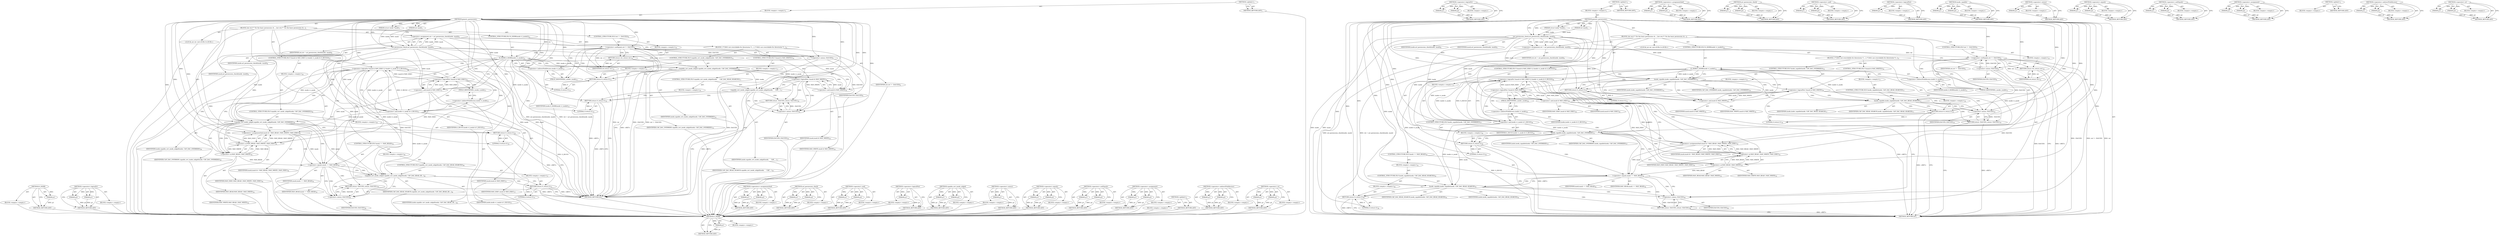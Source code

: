 digraph "&lt;operator&gt;.or" {
vulnerable_134 [label=<(METHOD,S_ISDIR)>];
vulnerable_135 [label=<(PARAM,p1)>];
vulnerable_136 [label=<(BLOCK,&lt;empty&gt;,&lt;empty&gt;)>];
vulnerable_137 [label=<(METHOD_RETURN,ANY)>];
vulnerable_157 [label=<(METHOD,&lt;operator&gt;.logicalOr)>];
vulnerable_158 [label=<(PARAM,p1)>];
vulnerable_159 [label=<(PARAM,p2)>];
vulnerable_160 [label=<(BLOCK,&lt;empty&gt;,&lt;empty&gt;)>];
vulnerable_161 [label=<(METHOD_RETURN,ANY)>];
vulnerable_6 [label=<(METHOD,&lt;global&gt;)<SUB>1</SUB>>];
vulnerable_7 [label=<(BLOCK,&lt;empty&gt;,&lt;empty&gt;)<SUB>1</SUB>>];
vulnerable_8 [label=<(METHOD,generic_permission)<SUB>1</SUB>>];
vulnerable_9 [label=<(PARAM,struct inode *inode)<SUB>1</SUB>>];
vulnerable_10 [label=<(PARAM,int mask)<SUB>1</SUB>>];
vulnerable_11 [label=<(BLOCK,{
	int ret;

	/*
	 * Do the basic permission ch...,{
	int ret;

	/*
	 * Do the basic permission ch...)<SUB>2</SUB>>];
vulnerable_12 [label="<(LOCAL,int ret: int)<SUB>3</SUB>>"];
vulnerable_13 [label=<(&lt;operator&gt;.assignment,ret = acl_permission_check(inode, mask))<SUB>8</SUB>>];
vulnerable_14 [label=<(IDENTIFIER,ret,ret = acl_permission_check(inode, mask))<SUB>8</SUB>>];
vulnerable_15 [label=<(acl_permission_check,acl_permission_check(inode, mask))<SUB>8</SUB>>];
vulnerable_16 [label=<(IDENTIFIER,inode,acl_permission_check(inode, mask))<SUB>8</SUB>>];
vulnerable_17 [label=<(IDENTIFIER,mask,acl_permission_check(inode, mask))<SUB>8</SUB>>];
vulnerable_18 [label=<(CONTROL_STRUCTURE,IF,if (ret != -EACCES))<SUB>9</SUB>>];
vulnerable_19 [label=<(&lt;operator&gt;.notEquals,ret != -EACCES)<SUB>9</SUB>>];
vulnerable_20 [label=<(IDENTIFIER,ret,ret != -EACCES)<SUB>9</SUB>>];
vulnerable_21 [label=<(&lt;operator&gt;.minus,-EACCES)<SUB>9</SUB>>];
vulnerable_22 [label=<(IDENTIFIER,EACCES,-EACCES)<SUB>9</SUB>>];
vulnerable_23 [label=<(BLOCK,&lt;empty&gt;,&lt;empty&gt;)<SUB>10</SUB>>];
vulnerable_24 [label=<(RETURN,return ret;,return ret;)<SUB>10</SUB>>];
vulnerable_25 [label=<(IDENTIFIER,ret,return ret;)<SUB>10</SUB>>];
vulnerable_26 [label=<(CONTROL_STRUCTURE,IF,if (S_ISDIR(inode-&gt;i_mode)))<SUB>12</SUB>>];
vulnerable_27 [label=<(S_ISDIR,S_ISDIR(inode-&gt;i_mode))<SUB>12</SUB>>];
vulnerable_28 [label=<(&lt;operator&gt;.indirectFieldAccess,inode-&gt;i_mode)<SUB>12</SUB>>];
vulnerable_29 [label=<(IDENTIFIER,inode,S_ISDIR(inode-&gt;i_mode))<SUB>12</SUB>>];
vulnerable_30 [label=<(FIELD_IDENTIFIER,i_mode,i_mode)<SUB>12</SUB>>];
vulnerable_31 [label=<(BLOCK,{
 		/* DACs are overridable for directories */...,{
 		/* DACs are overridable for directories */...)<SUB>12</SUB>>];
vulnerable_32 [label=<(CONTROL_STRUCTURE,IF,if (inode_capable(inode, CAP_DAC_OVERRIDE)))<SUB>14</SUB>>];
vulnerable_33 [label=<(inode_capable,inode_capable(inode, CAP_DAC_OVERRIDE))<SUB>14</SUB>>];
vulnerable_34 [label=<(IDENTIFIER,inode,inode_capable(inode, CAP_DAC_OVERRIDE))<SUB>14</SUB>>];
vulnerable_35 [label=<(IDENTIFIER,CAP_DAC_OVERRIDE,inode_capable(inode, CAP_DAC_OVERRIDE))<SUB>14</SUB>>];
vulnerable_36 [label=<(BLOCK,&lt;empty&gt;,&lt;empty&gt;)<SUB>15</SUB>>];
vulnerable_37 [label=<(RETURN,return 0;,return 0;)<SUB>15</SUB>>];
vulnerable_38 [label=<(LITERAL,0,return 0;)<SUB>15</SUB>>];
vulnerable_39 [label=<(CONTROL_STRUCTURE,IF,if (!(mask &amp; MAY_WRITE)))<SUB>16</SUB>>];
vulnerable_40 [label=<(&lt;operator&gt;.logicalNot,!(mask &amp; MAY_WRITE))<SUB>16</SUB>>];
vulnerable_41 [label=<(&lt;operator&gt;.and,mask &amp; MAY_WRITE)<SUB>16</SUB>>];
vulnerable_42 [label=<(IDENTIFIER,mask,mask &amp; MAY_WRITE)<SUB>16</SUB>>];
vulnerable_43 [label=<(IDENTIFIER,MAY_WRITE,mask &amp; MAY_WRITE)<SUB>16</SUB>>];
vulnerable_44 [label=<(BLOCK,&lt;empty&gt;,&lt;empty&gt;)<SUB>17</SUB>>];
vulnerable_45 [label=<(CONTROL_STRUCTURE,IF,if (inode_capable(inode, CAP_DAC_READ_SEARCH)))<SUB>17</SUB>>];
vulnerable_46 [label=<(inode_capable,inode_capable(inode, CAP_DAC_READ_SEARCH))<SUB>17</SUB>>];
vulnerable_47 [label=<(IDENTIFIER,inode,inode_capable(inode, CAP_DAC_READ_SEARCH))<SUB>17</SUB>>];
vulnerable_48 [label=<(IDENTIFIER,CAP_DAC_READ_SEARCH,inode_capable(inode, CAP_DAC_READ_SEARCH))<SUB>17</SUB>>];
vulnerable_49 [label=<(BLOCK,&lt;empty&gt;,&lt;empty&gt;)<SUB>18</SUB>>];
vulnerable_50 [label=<(RETURN,return 0;,return 0;)<SUB>18</SUB>>];
vulnerable_51 [label=<(LITERAL,0,return 0;)<SUB>18</SUB>>];
vulnerable_52 [label=<(RETURN,return -EACCES;,return -EACCES;)<SUB>19</SUB>>];
vulnerable_53 [label=<(&lt;operator&gt;.minus,-EACCES)<SUB>19</SUB>>];
vulnerable_54 [label=<(IDENTIFIER,EACCES,-EACCES)<SUB>19</SUB>>];
vulnerable_55 [label=<(CONTROL_STRUCTURE,IF,if (!(mask &amp; MAY_EXEC) || (inode-&gt;i_mode &amp; S_IXUGO)))<SUB>26</SUB>>];
vulnerable_56 [label=<(&lt;operator&gt;.logicalOr,!(mask &amp; MAY_EXEC) || (inode-&gt;i_mode &amp; S_IXUGO))<SUB>26</SUB>>];
vulnerable_57 [label=<(&lt;operator&gt;.logicalNot,!(mask &amp; MAY_EXEC))<SUB>26</SUB>>];
vulnerable_58 [label=<(&lt;operator&gt;.and,mask &amp; MAY_EXEC)<SUB>26</SUB>>];
vulnerable_59 [label=<(IDENTIFIER,mask,mask &amp; MAY_EXEC)<SUB>26</SUB>>];
vulnerable_60 [label=<(IDENTIFIER,MAY_EXEC,mask &amp; MAY_EXEC)<SUB>26</SUB>>];
vulnerable_61 [label=<(&lt;operator&gt;.and,inode-&gt;i_mode &amp; S_IXUGO)<SUB>26</SUB>>];
vulnerable_62 [label=<(&lt;operator&gt;.indirectFieldAccess,inode-&gt;i_mode)<SUB>26</SUB>>];
vulnerable_63 [label=<(IDENTIFIER,inode,inode-&gt;i_mode &amp; S_IXUGO)<SUB>26</SUB>>];
vulnerable_64 [label=<(FIELD_IDENTIFIER,i_mode,i_mode)<SUB>26</SUB>>];
vulnerable_65 [label=<(IDENTIFIER,S_IXUGO,inode-&gt;i_mode &amp; S_IXUGO)<SUB>26</SUB>>];
vulnerable_66 [label=<(BLOCK,&lt;empty&gt;,&lt;empty&gt;)<SUB>27</SUB>>];
vulnerable_67 [label=<(CONTROL_STRUCTURE,IF,if (inode_capable(inode, CAP_DAC_OVERRIDE)))<SUB>27</SUB>>];
vulnerable_68 [label=<(inode_capable,inode_capable(inode, CAP_DAC_OVERRIDE))<SUB>27</SUB>>];
vulnerable_69 [label=<(IDENTIFIER,inode,inode_capable(inode, CAP_DAC_OVERRIDE))<SUB>27</SUB>>];
vulnerable_70 [label=<(IDENTIFIER,CAP_DAC_OVERRIDE,inode_capable(inode, CAP_DAC_OVERRIDE))<SUB>27</SUB>>];
vulnerable_71 [label=<(BLOCK,&lt;empty&gt;,&lt;empty&gt;)<SUB>28</SUB>>];
vulnerable_72 [label=<(RETURN,return 0;,return 0;)<SUB>28</SUB>>];
vulnerable_73 [label=<(LITERAL,0,return 0;)<SUB>28</SUB>>];
vulnerable_74 [label=<(&lt;operators&gt;.assignmentAnd,mask &amp;= MAY_READ | MAY_WRITE | MAY_EXEC)<SUB>33</SUB>>];
vulnerable_75 [label=<(IDENTIFIER,mask,mask &amp;= MAY_READ | MAY_WRITE | MAY_EXEC)<SUB>33</SUB>>];
vulnerable_76 [label=<(&lt;operator&gt;.or,MAY_READ | MAY_WRITE | MAY_EXEC)<SUB>33</SUB>>];
vulnerable_77 [label=<(&lt;operator&gt;.or,MAY_READ | MAY_WRITE)<SUB>33</SUB>>];
vulnerable_78 [label=<(IDENTIFIER,MAY_READ,MAY_READ | MAY_WRITE)<SUB>33</SUB>>];
vulnerable_79 [label=<(IDENTIFIER,MAY_WRITE,MAY_READ | MAY_WRITE)<SUB>33</SUB>>];
vulnerable_80 [label=<(IDENTIFIER,MAY_EXEC,MAY_READ | MAY_WRITE | MAY_EXEC)<SUB>33</SUB>>];
vulnerable_81 [label=<(CONTROL_STRUCTURE,IF,if (mask == MAY_READ))<SUB>34</SUB>>];
vulnerable_82 [label=<(&lt;operator&gt;.equals,mask == MAY_READ)<SUB>34</SUB>>];
vulnerable_83 [label=<(IDENTIFIER,mask,mask == MAY_READ)<SUB>34</SUB>>];
vulnerable_84 [label=<(IDENTIFIER,MAY_READ,mask == MAY_READ)<SUB>34</SUB>>];
vulnerable_85 [label=<(BLOCK,&lt;empty&gt;,&lt;empty&gt;)<SUB>35</SUB>>];
vulnerable_86 [label=<(CONTROL_STRUCTURE,IF,if (inode_capable(inode, CAP_DAC_READ_SEARCH)))<SUB>35</SUB>>];
vulnerable_87 [label=<(inode_capable,inode_capable(inode, CAP_DAC_READ_SEARCH))<SUB>35</SUB>>];
vulnerable_88 [label=<(IDENTIFIER,inode,inode_capable(inode, CAP_DAC_READ_SEARCH))<SUB>35</SUB>>];
vulnerable_89 [label=<(IDENTIFIER,CAP_DAC_READ_SEARCH,inode_capable(inode, CAP_DAC_READ_SEARCH))<SUB>35</SUB>>];
vulnerable_90 [label=<(BLOCK,&lt;empty&gt;,&lt;empty&gt;)<SUB>36</SUB>>];
vulnerable_91 [label=<(RETURN,return 0;,return 0;)<SUB>36</SUB>>];
vulnerable_92 [label=<(LITERAL,0,return 0;)<SUB>36</SUB>>];
vulnerable_93 [label=<(RETURN,return -EACCES;,return -EACCES;)<SUB>38</SUB>>];
vulnerable_94 [label=<(&lt;operator&gt;.minus,-EACCES)<SUB>38</SUB>>];
vulnerable_95 [label=<(IDENTIFIER,EACCES,-EACCES)<SUB>38</SUB>>];
vulnerable_96 [label=<(METHOD_RETURN,int)<SUB>1</SUB>>];
vulnerable_98 [label=<(METHOD_RETURN,ANY)<SUB>1</SUB>>];
vulnerable_162 [label=<(METHOD,&lt;operators&gt;.assignmentAnd)>];
vulnerable_163 [label=<(PARAM,p1)>];
vulnerable_164 [label=<(PARAM,p2)>];
vulnerable_165 [label=<(BLOCK,&lt;empty&gt;,&lt;empty&gt;)>];
vulnerable_166 [label=<(METHOD_RETURN,ANY)>];
vulnerable_120 [label=<(METHOD,acl_permission_check)>];
vulnerable_121 [label=<(PARAM,p1)>];
vulnerable_122 [label=<(PARAM,p2)>];
vulnerable_123 [label=<(BLOCK,&lt;empty&gt;,&lt;empty&gt;)>];
vulnerable_124 [label=<(METHOD_RETURN,ANY)>];
vulnerable_152 [label=<(METHOD,&lt;operator&gt;.and)>];
vulnerable_153 [label=<(PARAM,p1)>];
vulnerable_154 [label=<(PARAM,p2)>];
vulnerable_155 [label=<(BLOCK,&lt;empty&gt;,&lt;empty&gt;)>];
vulnerable_156 [label=<(METHOD_RETURN,ANY)>];
vulnerable_148 [label=<(METHOD,&lt;operator&gt;.logicalNot)>];
vulnerable_149 [label=<(PARAM,p1)>];
vulnerable_150 [label=<(BLOCK,&lt;empty&gt;,&lt;empty&gt;)>];
vulnerable_151 [label=<(METHOD_RETURN,ANY)>];
vulnerable_143 [label=<(METHOD,inode_capable)>];
vulnerable_144 [label=<(PARAM,p1)>];
vulnerable_145 [label=<(PARAM,p2)>];
vulnerable_146 [label=<(BLOCK,&lt;empty&gt;,&lt;empty&gt;)>];
vulnerable_147 [label=<(METHOD_RETURN,ANY)>];
vulnerable_130 [label=<(METHOD,&lt;operator&gt;.minus)>];
vulnerable_131 [label=<(PARAM,p1)>];
vulnerable_132 [label=<(BLOCK,&lt;empty&gt;,&lt;empty&gt;)>];
vulnerable_133 [label=<(METHOD_RETURN,ANY)>];
vulnerable_172 [label=<(METHOD,&lt;operator&gt;.equals)>];
vulnerable_173 [label=<(PARAM,p1)>];
vulnerable_174 [label=<(PARAM,p2)>];
vulnerable_175 [label=<(BLOCK,&lt;empty&gt;,&lt;empty&gt;)>];
vulnerable_176 [label=<(METHOD_RETURN,ANY)>];
vulnerable_125 [label=<(METHOD,&lt;operator&gt;.notEquals)>];
vulnerable_126 [label=<(PARAM,p1)>];
vulnerable_127 [label=<(PARAM,p2)>];
vulnerable_128 [label=<(BLOCK,&lt;empty&gt;,&lt;empty&gt;)>];
vulnerable_129 [label=<(METHOD_RETURN,ANY)>];
vulnerable_115 [label=<(METHOD,&lt;operator&gt;.assignment)>];
vulnerable_116 [label=<(PARAM,p1)>];
vulnerable_117 [label=<(PARAM,p2)>];
vulnerable_118 [label=<(BLOCK,&lt;empty&gt;,&lt;empty&gt;)>];
vulnerable_119 [label=<(METHOD_RETURN,ANY)>];
vulnerable_109 [label=<(METHOD,&lt;global&gt;)<SUB>1</SUB>>];
vulnerable_110 [label=<(BLOCK,&lt;empty&gt;,&lt;empty&gt;)>];
vulnerable_111 [label=<(METHOD_RETURN,ANY)>];
vulnerable_138 [label=<(METHOD,&lt;operator&gt;.indirectFieldAccess)>];
vulnerable_139 [label=<(PARAM,p1)>];
vulnerable_140 [label=<(PARAM,p2)>];
vulnerable_141 [label=<(BLOCK,&lt;empty&gt;,&lt;empty&gt;)>];
vulnerable_142 [label=<(METHOD_RETURN,ANY)>];
vulnerable_167 [label=<(METHOD,&lt;operator&gt;.or)>];
vulnerable_168 [label=<(PARAM,p1)>];
vulnerable_169 [label=<(PARAM,p2)>];
vulnerable_170 [label=<(BLOCK,&lt;empty&gt;,&lt;empty&gt;)>];
vulnerable_171 [label=<(METHOD_RETURN,ANY)>];
fixed_134 [label=<(METHOD,S_ISDIR)>];
fixed_135 [label=<(PARAM,p1)>];
fixed_136 [label=<(BLOCK,&lt;empty&gt;,&lt;empty&gt;)>];
fixed_137 [label=<(METHOD_RETURN,ANY)>];
fixed_157 [label=<(METHOD,&lt;operator&gt;.logicalOr)>];
fixed_158 [label=<(PARAM,p1)>];
fixed_159 [label=<(PARAM,p2)>];
fixed_160 [label=<(BLOCK,&lt;empty&gt;,&lt;empty&gt;)>];
fixed_161 [label=<(METHOD_RETURN,ANY)>];
fixed_6 [label=<(METHOD,&lt;global&gt;)<SUB>1</SUB>>];
fixed_7 [label=<(BLOCK,&lt;empty&gt;,&lt;empty&gt;)<SUB>1</SUB>>];
fixed_8 [label=<(METHOD,generic_permission)<SUB>1</SUB>>];
fixed_9 [label=<(PARAM,struct inode *inode)<SUB>1</SUB>>];
fixed_10 [label=<(PARAM,int mask)<SUB>1</SUB>>];
fixed_11 [label=<(BLOCK,{
	int ret;

	/*
	 * Do the basic permission ch...,{
	int ret;

	/*
	 * Do the basic permission ch...)<SUB>2</SUB>>];
fixed_12 [label="<(LOCAL,int ret: int)<SUB>3</SUB>>"];
fixed_13 [label=<(&lt;operator&gt;.assignment,ret = acl_permission_check(inode, mask))<SUB>8</SUB>>];
fixed_14 [label=<(IDENTIFIER,ret,ret = acl_permission_check(inode, mask))<SUB>8</SUB>>];
fixed_15 [label=<(acl_permission_check,acl_permission_check(inode, mask))<SUB>8</SUB>>];
fixed_16 [label=<(IDENTIFIER,inode,acl_permission_check(inode, mask))<SUB>8</SUB>>];
fixed_17 [label=<(IDENTIFIER,mask,acl_permission_check(inode, mask))<SUB>8</SUB>>];
fixed_18 [label=<(CONTROL_STRUCTURE,IF,if (ret != -EACCES))<SUB>9</SUB>>];
fixed_19 [label=<(&lt;operator&gt;.notEquals,ret != -EACCES)<SUB>9</SUB>>];
fixed_20 [label=<(IDENTIFIER,ret,ret != -EACCES)<SUB>9</SUB>>];
fixed_21 [label=<(&lt;operator&gt;.minus,-EACCES)<SUB>9</SUB>>];
fixed_22 [label=<(IDENTIFIER,EACCES,-EACCES)<SUB>9</SUB>>];
fixed_23 [label=<(BLOCK,&lt;empty&gt;,&lt;empty&gt;)<SUB>10</SUB>>];
fixed_24 [label=<(RETURN,return ret;,return ret;)<SUB>10</SUB>>];
fixed_25 [label=<(IDENTIFIER,ret,return ret;)<SUB>10</SUB>>];
fixed_26 [label=<(CONTROL_STRUCTURE,IF,if (S_ISDIR(inode-&gt;i_mode)))<SUB>12</SUB>>];
fixed_27 [label=<(S_ISDIR,S_ISDIR(inode-&gt;i_mode))<SUB>12</SUB>>];
fixed_28 [label=<(&lt;operator&gt;.indirectFieldAccess,inode-&gt;i_mode)<SUB>12</SUB>>];
fixed_29 [label=<(IDENTIFIER,inode,S_ISDIR(inode-&gt;i_mode))<SUB>12</SUB>>];
fixed_30 [label=<(FIELD_IDENTIFIER,i_mode,i_mode)<SUB>12</SUB>>];
fixed_31 [label=<(BLOCK,{
 		/* DACs are overridable for directories */...,{
 		/* DACs are overridable for directories */...)<SUB>12</SUB>>];
fixed_32 [label=<(CONTROL_STRUCTURE,IF,if (capable_wrt_inode_uidgid(inode, CAP_DAC_OVERRIDE)))<SUB>14</SUB>>];
fixed_33 [label=<(capable_wrt_inode_uidgid,capable_wrt_inode_uidgid(inode, CAP_DAC_OVERRIDE))<SUB>14</SUB>>];
fixed_34 [label=<(IDENTIFIER,inode,capable_wrt_inode_uidgid(inode, CAP_DAC_OVERRIDE))<SUB>14</SUB>>];
fixed_35 [label=<(IDENTIFIER,CAP_DAC_OVERRIDE,capable_wrt_inode_uidgid(inode, CAP_DAC_OVERRIDE))<SUB>14</SUB>>];
fixed_36 [label=<(BLOCK,&lt;empty&gt;,&lt;empty&gt;)<SUB>15</SUB>>];
fixed_37 [label=<(RETURN,return 0;,return 0;)<SUB>15</SUB>>];
fixed_38 [label=<(LITERAL,0,return 0;)<SUB>15</SUB>>];
fixed_39 [label=<(CONTROL_STRUCTURE,IF,if (!(mask &amp; MAY_WRITE)))<SUB>16</SUB>>];
fixed_40 [label=<(&lt;operator&gt;.logicalNot,!(mask &amp; MAY_WRITE))<SUB>16</SUB>>];
fixed_41 [label=<(&lt;operator&gt;.and,mask &amp; MAY_WRITE)<SUB>16</SUB>>];
fixed_42 [label=<(IDENTIFIER,mask,mask &amp; MAY_WRITE)<SUB>16</SUB>>];
fixed_43 [label=<(IDENTIFIER,MAY_WRITE,mask &amp; MAY_WRITE)<SUB>16</SUB>>];
fixed_44 [label=<(BLOCK,&lt;empty&gt;,&lt;empty&gt;)<SUB>17</SUB>>];
fixed_45 [label=<(CONTROL_STRUCTURE,IF,if (capable_wrt_inode_uidgid(inode,
						     CAP_DAC_READ_SEARCH)))<SUB>17</SUB>>];
fixed_46 [label=<(capable_wrt_inode_uidgid,capable_wrt_inode_uidgid(inode,
						     CAP_...)<SUB>17</SUB>>];
fixed_47 [label=<(IDENTIFIER,inode,capable_wrt_inode_uidgid(inode,
						     CAP_...)<SUB>17</SUB>>];
fixed_48 [label=<(IDENTIFIER,CAP_DAC_READ_SEARCH,capable_wrt_inode_uidgid(inode,
						     CAP_...)<SUB>18</SUB>>];
fixed_49 [label=<(BLOCK,&lt;empty&gt;,&lt;empty&gt;)<SUB>19</SUB>>];
fixed_50 [label=<(RETURN,return 0;,return 0;)<SUB>19</SUB>>];
fixed_51 [label=<(LITERAL,0,return 0;)<SUB>19</SUB>>];
fixed_52 [label=<(RETURN,return -EACCES;,return -EACCES;)<SUB>20</SUB>>];
fixed_53 [label=<(&lt;operator&gt;.minus,-EACCES)<SUB>20</SUB>>];
fixed_54 [label=<(IDENTIFIER,EACCES,-EACCES)<SUB>20</SUB>>];
fixed_55 [label=<(CONTROL_STRUCTURE,IF,if (!(mask &amp; MAY_EXEC) || (inode-&gt;i_mode &amp; S_IXUGO)))<SUB>27</SUB>>];
fixed_56 [label=<(&lt;operator&gt;.logicalOr,!(mask &amp; MAY_EXEC) || (inode-&gt;i_mode &amp; S_IXUGO))<SUB>27</SUB>>];
fixed_57 [label=<(&lt;operator&gt;.logicalNot,!(mask &amp; MAY_EXEC))<SUB>27</SUB>>];
fixed_58 [label=<(&lt;operator&gt;.and,mask &amp; MAY_EXEC)<SUB>27</SUB>>];
fixed_59 [label=<(IDENTIFIER,mask,mask &amp; MAY_EXEC)<SUB>27</SUB>>];
fixed_60 [label=<(IDENTIFIER,MAY_EXEC,mask &amp; MAY_EXEC)<SUB>27</SUB>>];
fixed_61 [label=<(&lt;operator&gt;.and,inode-&gt;i_mode &amp; S_IXUGO)<SUB>27</SUB>>];
fixed_62 [label=<(&lt;operator&gt;.indirectFieldAccess,inode-&gt;i_mode)<SUB>27</SUB>>];
fixed_63 [label=<(IDENTIFIER,inode,inode-&gt;i_mode &amp; S_IXUGO)<SUB>27</SUB>>];
fixed_64 [label=<(FIELD_IDENTIFIER,i_mode,i_mode)<SUB>27</SUB>>];
fixed_65 [label=<(IDENTIFIER,S_IXUGO,inode-&gt;i_mode &amp; S_IXUGO)<SUB>27</SUB>>];
fixed_66 [label=<(BLOCK,&lt;empty&gt;,&lt;empty&gt;)<SUB>28</SUB>>];
fixed_67 [label=<(CONTROL_STRUCTURE,IF,if (capable_wrt_inode_uidgid(inode, CAP_DAC_OVERRIDE)))<SUB>28</SUB>>];
fixed_68 [label=<(capable_wrt_inode_uidgid,capable_wrt_inode_uidgid(inode, CAP_DAC_OVERRIDE))<SUB>28</SUB>>];
fixed_69 [label=<(IDENTIFIER,inode,capable_wrt_inode_uidgid(inode, CAP_DAC_OVERRIDE))<SUB>28</SUB>>];
fixed_70 [label=<(IDENTIFIER,CAP_DAC_OVERRIDE,capable_wrt_inode_uidgid(inode, CAP_DAC_OVERRIDE))<SUB>28</SUB>>];
fixed_71 [label=<(BLOCK,&lt;empty&gt;,&lt;empty&gt;)<SUB>29</SUB>>];
fixed_72 [label=<(RETURN,return 0;,return 0;)<SUB>29</SUB>>];
fixed_73 [label=<(LITERAL,0,return 0;)<SUB>29</SUB>>];
fixed_74 [label=<(&lt;operators&gt;.assignmentAnd,mask &amp;= MAY_READ | MAY_WRITE | MAY_EXEC)<SUB>34</SUB>>];
fixed_75 [label=<(IDENTIFIER,mask,mask &amp;= MAY_READ | MAY_WRITE | MAY_EXEC)<SUB>34</SUB>>];
fixed_76 [label=<(&lt;operator&gt;.or,MAY_READ | MAY_WRITE | MAY_EXEC)<SUB>34</SUB>>];
fixed_77 [label=<(&lt;operator&gt;.or,MAY_READ | MAY_WRITE)<SUB>34</SUB>>];
fixed_78 [label=<(IDENTIFIER,MAY_READ,MAY_READ | MAY_WRITE)<SUB>34</SUB>>];
fixed_79 [label=<(IDENTIFIER,MAY_WRITE,MAY_READ | MAY_WRITE)<SUB>34</SUB>>];
fixed_80 [label=<(IDENTIFIER,MAY_EXEC,MAY_READ | MAY_WRITE | MAY_EXEC)<SUB>34</SUB>>];
fixed_81 [label=<(CONTROL_STRUCTURE,IF,if (mask == MAY_READ))<SUB>35</SUB>>];
fixed_82 [label=<(&lt;operator&gt;.equals,mask == MAY_READ)<SUB>35</SUB>>];
fixed_83 [label=<(IDENTIFIER,mask,mask == MAY_READ)<SUB>35</SUB>>];
fixed_84 [label=<(IDENTIFIER,MAY_READ,mask == MAY_READ)<SUB>35</SUB>>];
fixed_85 [label=<(BLOCK,&lt;empty&gt;,&lt;empty&gt;)<SUB>36</SUB>>];
fixed_86 [label=<(CONTROL_STRUCTURE,IF,if (capable_wrt_inode_uidgid(inode, CAP_DAC_READ_SEARCH)))<SUB>36</SUB>>];
fixed_87 [label=<(capable_wrt_inode_uidgid,capable_wrt_inode_uidgid(inode, CAP_DAC_READ_SE...)<SUB>36</SUB>>];
fixed_88 [label=<(IDENTIFIER,inode,capable_wrt_inode_uidgid(inode, CAP_DAC_READ_SE...)<SUB>36</SUB>>];
fixed_89 [label=<(IDENTIFIER,CAP_DAC_READ_SEARCH,capable_wrt_inode_uidgid(inode, CAP_DAC_READ_SE...)<SUB>36</SUB>>];
fixed_90 [label=<(BLOCK,&lt;empty&gt;,&lt;empty&gt;)<SUB>37</SUB>>];
fixed_91 [label=<(RETURN,return 0;,return 0;)<SUB>37</SUB>>];
fixed_92 [label=<(LITERAL,0,return 0;)<SUB>37</SUB>>];
fixed_93 [label=<(RETURN,return -EACCES;,return -EACCES;)<SUB>39</SUB>>];
fixed_94 [label=<(&lt;operator&gt;.minus,-EACCES)<SUB>39</SUB>>];
fixed_95 [label=<(IDENTIFIER,EACCES,-EACCES)<SUB>39</SUB>>];
fixed_96 [label=<(METHOD_RETURN,int)<SUB>1</SUB>>];
fixed_98 [label=<(METHOD_RETURN,ANY)<SUB>1</SUB>>];
fixed_162 [label=<(METHOD,&lt;operators&gt;.assignmentAnd)>];
fixed_163 [label=<(PARAM,p1)>];
fixed_164 [label=<(PARAM,p2)>];
fixed_165 [label=<(BLOCK,&lt;empty&gt;,&lt;empty&gt;)>];
fixed_166 [label=<(METHOD_RETURN,ANY)>];
fixed_120 [label=<(METHOD,acl_permission_check)>];
fixed_121 [label=<(PARAM,p1)>];
fixed_122 [label=<(PARAM,p2)>];
fixed_123 [label=<(BLOCK,&lt;empty&gt;,&lt;empty&gt;)>];
fixed_124 [label=<(METHOD_RETURN,ANY)>];
fixed_152 [label=<(METHOD,&lt;operator&gt;.and)>];
fixed_153 [label=<(PARAM,p1)>];
fixed_154 [label=<(PARAM,p2)>];
fixed_155 [label=<(BLOCK,&lt;empty&gt;,&lt;empty&gt;)>];
fixed_156 [label=<(METHOD_RETURN,ANY)>];
fixed_148 [label=<(METHOD,&lt;operator&gt;.logicalNot)>];
fixed_149 [label=<(PARAM,p1)>];
fixed_150 [label=<(BLOCK,&lt;empty&gt;,&lt;empty&gt;)>];
fixed_151 [label=<(METHOD_RETURN,ANY)>];
fixed_143 [label=<(METHOD,capable_wrt_inode_uidgid)>];
fixed_144 [label=<(PARAM,p1)>];
fixed_145 [label=<(PARAM,p2)>];
fixed_146 [label=<(BLOCK,&lt;empty&gt;,&lt;empty&gt;)>];
fixed_147 [label=<(METHOD_RETURN,ANY)>];
fixed_130 [label=<(METHOD,&lt;operator&gt;.minus)>];
fixed_131 [label=<(PARAM,p1)>];
fixed_132 [label=<(BLOCK,&lt;empty&gt;,&lt;empty&gt;)>];
fixed_133 [label=<(METHOD_RETURN,ANY)>];
fixed_172 [label=<(METHOD,&lt;operator&gt;.equals)>];
fixed_173 [label=<(PARAM,p1)>];
fixed_174 [label=<(PARAM,p2)>];
fixed_175 [label=<(BLOCK,&lt;empty&gt;,&lt;empty&gt;)>];
fixed_176 [label=<(METHOD_RETURN,ANY)>];
fixed_125 [label=<(METHOD,&lt;operator&gt;.notEquals)>];
fixed_126 [label=<(PARAM,p1)>];
fixed_127 [label=<(PARAM,p2)>];
fixed_128 [label=<(BLOCK,&lt;empty&gt;,&lt;empty&gt;)>];
fixed_129 [label=<(METHOD_RETURN,ANY)>];
fixed_115 [label=<(METHOD,&lt;operator&gt;.assignment)>];
fixed_116 [label=<(PARAM,p1)>];
fixed_117 [label=<(PARAM,p2)>];
fixed_118 [label=<(BLOCK,&lt;empty&gt;,&lt;empty&gt;)>];
fixed_119 [label=<(METHOD_RETURN,ANY)>];
fixed_109 [label=<(METHOD,&lt;global&gt;)<SUB>1</SUB>>];
fixed_110 [label=<(BLOCK,&lt;empty&gt;,&lt;empty&gt;)>];
fixed_111 [label=<(METHOD_RETURN,ANY)>];
fixed_138 [label=<(METHOD,&lt;operator&gt;.indirectFieldAccess)>];
fixed_139 [label=<(PARAM,p1)>];
fixed_140 [label=<(PARAM,p2)>];
fixed_141 [label=<(BLOCK,&lt;empty&gt;,&lt;empty&gt;)>];
fixed_142 [label=<(METHOD_RETURN,ANY)>];
fixed_167 [label=<(METHOD,&lt;operator&gt;.or)>];
fixed_168 [label=<(PARAM,p1)>];
fixed_169 [label=<(PARAM,p2)>];
fixed_170 [label=<(BLOCK,&lt;empty&gt;,&lt;empty&gt;)>];
fixed_171 [label=<(METHOD_RETURN,ANY)>];
vulnerable_134 -> vulnerable_135  [key=0, label="AST: "];
vulnerable_134 -> vulnerable_135  [key=1, label="DDG: "];
vulnerable_134 -> vulnerable_136  [key=0, label="AST: "];
vulnerable_134 -> vulnerable_137  [key=0, label="AST: "];
vulnerable_134 -> vulnerable_137  [key=1, label="CFG: "];
vulnerable_135 -> vulnerable_137  [key=0, label="DDG: p1"];
vulnerable_157 -> vulnerable_158  [key=0, label="AST: "];
vulnerable_157 -> vulnerable_158  [key=1, label="DDG: "];
vulnerable_157 -> vulnerable_160  [key=0, label="AST: "];
vulnerable_157 -> vulnerable_159  [key=0, label="AST: "];
vulnerable_157 -> vulnerable_159  [key=1, label="DDG: "];
vulnerable_157 -> vulnerable_161  [key=0, label="AST: "];
vulnerable_157 -> vulnerable_161  [key=1, label="CFG: "];
vulnerable_158 -> vulnerable_161  [key=0, label="DDG: p1"];
vulnerable_159 -> vulnerable_161  [key=0, label="DDG: p2"];
vulnerable_6 -> vulnerable_7  [key=0, label="AST: "];
vulnerable_6 -> vulnerable_98  [key=0, label="AST: "];
vulnerable_6 -> vulnerable_98  [key=1, label="CFG: "];
vulnerable_7 -> vulnerable_8  [key=0, label="AST: "];
vulnerable_8 -> vulnerable_9  [key=0, label="AST: "];
vulnerable_8 -> vulnerable_9  [key=1, label="DDG: "];
vulnerable_8 -> vulnerable_10  [key=0, label="AST: "];
vulnerable_8 -> vulnerable_10  [key=1, label="DDG: "];
vulnerable_8 -> vulnerable_11  [key=0, label="AST: "];
vulnerable_8 -> vulnerable_96  [key=0, label="AST: "];
vulnerable_8 -> vulnerable_15  [key=0, label="CFG: "];
vulnerable_8 -> vulnerable_15  [key=1, label="DDG: "];
vulnerable_8 -> vulnerable_74  [key=0, label="DDG: "];
vulnerable_8 -> vulnerable_19  [key=0, label="DDG: "];
vulnerable_8 -> vulnerable_76  [key=0, label="DDG: "];
vulnerable_8 -> vulnerable_82  [key=0, label="DDG: "];
vulnerable_8 -> vulnerable_94  [key=0, label="DDG: "];
vulnerable_8 -> vulnerable_21  [key=0, label="DDG: "];
vulnerable_8 -> vulnerable_25  [key=0, label="DDG: "];
vulnerable_8 -> vulnerable_61  [key=0, label="DDG: "];
vulnerable_8 -> vulnerable_77  [key=0, label="DDG: "];
vulnerable_8 -> vulnerable_33  [key=0, label="DDG: "];
vulnerable_8 -> vulnerable_37  [key=0, label="DDG: "];
vulnerable_8 -> vulnerable_53  [key=0, label="DDG: "];
vulnerable_8 -> vulnerable_58  [key=0, label="DDG: "];
vulnerable_8 -> vulnerable_68  [key=0, label="DDG: "];
vulnerable_8 -> vulnerable_72  [key=0, label="DDG: "];
vulnerable_8 -> vulnerable_87  [key=0, label="DDG: "];
vulnerable_8 -> vulnerable_91  [key=0, label="DDG: "];
vulnerable_8 -> vulnerable_38  [key=0, label="DDG: "];
vulnerable_8 -> vulnerable_41  [key=0, label="DDG: "];
vulnerable_8 -> vulnerable_73  [key=0, label="DDG: "];
vulnerable_8 -> vulnerable_92  [key=0, label="DDG: "];
vulnerable_8 -> vulnerable_46  [key=0, label="DDG: "];
vulnerable_8 -> vulnerable_50  [key=0, label="DDG: "];
vulnerable_8 -> vulnerable_51  [key=0, label="DDG: "];
vulnerable_9 -> vulnerable_15  [key=0, label="DDG: inode"];
vulnerable_10 -> vulnerable_15  [key=0, label="DDG: mask"];
vulnerable_11 -> vulnerable_12  [key=0, label="AST: "];
vulnerable_11 -> vulnerable_13  [key=0, label="AST: "];
vulnerable_11 -> vulnerable_18  [key=0, label="AST: "];
vulnerable_11 -> vulnerable_26  [key=0, label="AST: "];
vulnerable_11 -> vulnerable_55  [key=0, label="AST: "];
vulnerable_11 -> vulnerable_74  [key=0, label="AST: "];
vulnerable_11 -> vulnerable_81  [key=0, label="AST: "];
vulnerable_11 -> vulnerable_93  [key=0, label="AST: "];
vulnerable_13 -> vulnerable_14  [key=0, label="AST: "];
vulnerable_13 -> vulnerable_15  [key=0, label="AST: "];
vulnerable_13 -> vulnerable_21  [key=0, label="CFG: "];
vulnerable_13 -> vulnerable_96  [key=0, label="DDG: acl_permission_check(inode, mask)"];
vulnerable_13 -> vulnerable_96  [key=1, label="DDG: ret = acl_permission_check(inode, mask)"];
vulnerable_13 -> vulnerable_19  [key=0, label="DDG: ret"];
vulnerable_15 -> vulnerable_16  [key=0, label="AST: "];
vulnerable_15 -> vulnerable_17  [key=0, label="AST: "];
vulnerable_15 -> vulnerable_13  [key=0, label="CFG: "];
vulnerable_15 -> vulnerable_13  [key=1, label="DDG: inode"];
vulnerable_15 -> vulnerable_13  [key=2, label="DDG: mask"];
vulnerable_15 -> vulnerable_96  [key=0, label="DDG: inode"];
vulnerable_15 -> vulnerable_96  [key=1, label="DDG: mask"];
vulnerable_15 -> vulnerable_27  [key=0, label="DDG: inode"];
vulnerable_15 -> vulnerable_61  [key=0, label="DDG: inode"];
vulnerable_15 -> vulnerable_33  [key=0, label="DDG: inode"];
vulnerable_15 -> vulnerable_58  [key=0, label="DDG: mask"];
vulnerable_15 -> vulnerable_68  [key=0, label="DDG: inode"];
vulnerable_15 -> vulnerable_87  [key=0, label="DDG: inode"];
vulnerable_15 -> vulnerable_41  [key=0, label="DDG: mask"];
vulnerable_18 -> vulnerable_19  [key=0, label="AST: "];
vulnerable_18 -> vulnerable_23  [key=0, label="AST: "];
vulnerable_19 -> vulnerable_20  [key=0, label="AST: "];
vulnerable_19 -> vulnerable_21  [key=0, label="AST: "];
vulnerable_19 -> vulnerable_24  [key=0, label="CFG: "];
vulnerable_19 -> vulnerable_24  [key=1, label="CDG: "];
vulnerable_19 -> vulnerable_30  [key=0, label="CFG: "];
vulnerable_19 -> vulnerable_30  [key=1, label="CDG: "];
vulnerable_19 -> vulnerable_96  [key=0, label="DDG: ret"];
vulnerable_19 -> vulnerable_96  [key=1, label="DDG: -EACCES"];
vulnerable_19 -> vulnerable_96  [key=2, label="DDG: ret != -EACCES"];
vulnerable_19 -> vulnerable_25  [key=0, label="DDG: ret"];
vulnerable_19 -> vulnerable_28  [key=0, label="CDG: "];
vulnerable_19 -> vulnerable_27  [key=0, label="CDG: "];
vulnerable_21 -> vulnerable_22  [key=0, label="AST: "];
vulnerable_21 -> vulnerable_19  [key=0, label="CFG: "];
vulnerable_21 -> vulnerable_19  [key=1, label="DDG: EACCES"];
vulnerable_21 -> vulnerable_96  [key=0, label="DDG: EACCES"];
vulnerable_21 -> vulnerable_94  [key=0, label="DDG: EACCES"];
vulnerable_21 -> vulnerable_53  [key=0, label="DDG: EACCES"];
vulnerable_23 -> vulnerable_24  [key=0, label="AST: "];
vulnerable_24 -> vulnerable_25  [key=0, label="AST: "];
vulnerable_24 -> vulnerable_96  [key=0, label="CFG: "];
vulnerable_24 -> vulnerable_96  [key=1, label="DDG: &lt;RET&gt;"];
vulnerable_25 -> vulnerable_24  [key=0, label="DDG: ret"];
vulnerable_26 -> vulnerable_27  [key=0, label="AST: "];
vulnerable_26 -> vulnerable_31  [key=0, label="AST: "];
vulnerable_27 -> vulnerable_28  [key=0, label="AST: "];
vulnerable_27 -> vulnerable_33  [key=0, label="CFG: "];
vulnerable_27 -> vulnerable_33  [key=1, label="DDG: inode-&gt;i_mode"];
vulnerable_27 -> vulnerable_33  [key=2, label="CDG: "];
vulnerable_27 -> vulnerable_58  [key=0, label="CFG: "];
vulnerable_27 -> vulnerable_58  [key=1, label="CDG: "];
vulnerable_27 -> vulnerable_61  [key=0, label="DDG: inode-&gt;i_mode"];
vulnerable_27 -> vulnerable_68  [key=0, label="DDG: inode-&gt;i_mode"];
vulnerable_27 -> vulnerable_87  [key=0, label="DDG: inode-&gt;i_mode"];
vulnerable_27 -> vulnerable_46  [key=0, label="DDG: inode-&gt;i_mode"];
vulnerable_27 -> vulnerable_57  [key=0, label="CDG: "];
vulnerable_27 -> vulnerable_56  [key=0, label="CDG: "];
vulnerable_28 -> vulnerable_29  [key=0, label="AST: "];
vulnerable_28 -> vulnerable_30  [key=0, label="AST: "];
vulnerable_28 -> vulnerable_27  [key=0, label="CFG: "];
vulnerable_30 -> vulnerable_28  [key=0, label="CFG: "];
vulnerable_31 -> vulnerable_32  [key=0, label="AST: "];
vulnerable_31 -> vulnerable_39  [key=0, label="AST: "];
vulnerable_31 -> vulnerable_52  [key=0, label="AST: "];
vulnerable_32 -> vulnerable_33  [key=0, label="AST: "];
vulnerable_32 -> vulnerable_36  [key=0, label="AST: "];
vulnerable_33 -> vulnerable_34  [key=0, label="AST: "];
vulnerable_33 -> vulnerable_35  [key=0, label="AST: "];
vulnerable_33 -> vulnerable_37  [key=0, label="CFG: "];
vulnerable_33 -> vulnerable_37  [key=1, label="CDG: "];
vulnerable_33 -> vulnerable_41  [key=0, label="CFG: "];
vulnerable_33 -> vulnerable_41  [key=1, label="CDG: "];
vulnerable_33 -> vulnerable_46  [key=0, label="DDG: inode"];
vulnerable_33 -> vulnerable_40  [key=0, label="CDG: "];
vulnerable_36 -> vulnerable_37  [key=0, label="AST: "];
vulnerable_37 -> vulnerable_38  [key=0, label="AST: "];
vulnerable_37 -> vulnerable_96  [key=0, label="CFG: "];
vulnerable_37 -> vulnerable_96  [key=1, label="DDG: &lt;RET&gt;"];
vulnerable_38 -> vulnerable_37  [key=0, label="DDG: 0"];
vulnerable_39 -> vulnerable_40  [key=0, label="AST: "];
vulnerable_39 -> vulnerable_44  [key=0, label="AST: "];
vulnerable_40 -> vulnerable_41  [key=0, label="AST: "];
vulnerable_40 -> vulnerable_46  [key=0, label="CFG: "];
vulnerable_40 -> vulnerable_46  [key=1, label="CDG: "];
vulnerable_40 -> vulnerable_53  [key=0, label="CFG: "];
vulnerable_40 -> vulnerable_53  [key=1, label="CDG: "];
vulnerable_40 -> vulnerable_52  [key=0, label="CDG: "];
vulnerable_41 -> vulnerable_42  [key=0, label="AST: "];
vulnerable_41 -> vulnerable_43  [key=0, label="AST: "];
vulnerable_41 -> vulnerable_40  [key=0, label="CFG: "];
vulnerable_41 -> vulnerable_40  [key=1, label="DDG: mask"];
vulnerable_41 -> vulnerable_40  [key=2, label="DDG: MAY_WRITE"];
vulnerable_44 -> vulnerable_45  [key=0, label="AST: "];
vulnerable_45 -> vulnerable_46  [key=0, label="AST: "];
vulnerable_45 -> vulnerable_49  [key=0, label="AST: "];
vulnerable_46 -> vulnerable_47  [key=0, label="AST: "];
vulnerable_46 -> vulnerable_48  [key=0, label="AST: "];
vulnerable_46 -> vulnerable_50  [key=0, label="CFG: "];
vulnerable_46 -> vulnerable_50  [key=1, label="CDG: "];
vulnerable_46 -> vulnerable_53  [key=0, label="CFG: "];
vulnerable_46 -> vulnerable_53  [key=1, label="CDG: "];
vulnerable_46 -> vulnerable_52  [key=0, label="CDG: "];
vulnerable_49 -> vulnerable_50  [key=0, label="AST: "];
vulnerable_50 -> vulnerable_51  [key=0, label="AST: "];
vulnerable_50 -> vulnerable_96  [key=0, label="CFG: "];
vulnerable_50 -> vulnerable_96  [key=1, label="DDG: &lt;RET&gt;"];
vulnerable_51 -> vulnerable_50  [key=0, label="DDG: 0"];
vulnerable_52 -> vulnerable_53  [key=0, label="AST: "];
vulnerable_52 -> vulnerable_96  [key=0, label="CFG: "];
vulnerable_52 -> vulnerable_96  [key=1, label="DDG: &lt;RET&gt;"];
vulnerable_53 -> vulnerable_54  [key=0, label="AST: "];
vulnerable_53 -> vulnerable_52  [key=0, label="CFG: "];
vulnerable_53 -> vulnerable_52  [key=1, label="DDG: -EACCES"];
vulnerable_55 -> vulnerable_56  [key=0, label="AST: "];
vulnerable_55 -> vulnerable_66  [key=0, label="AST: "];
vulnerable_56 -> vulnerable_57  [key=0, label="AST: "];
vulnerable_56 -> vulnerable_61  [key=0, label="AST: "];
vulnerable_56 -> vulnerable_68  [key=0, label="CFG: "];
vulnerable_56 -> vulnerable_68  [key=1, label="CDG: "];
vulnerable_56 -> vulnerable_77  [key=0, label="CFG: "];
vulnerable_56 -> vulnerable_77  [key=1, label="CDG: "];
vulnerable_56 -> vulnerable_74  [key=0, label="CDG: "];
vulnerable_56 -> vulnerable_76  [key=0, label="CDG: "];
vulnerable_56 -> vulnerable_82  [key=0, label="CDG: "];
vulnerable_57 -> vulnerable_58  [key=0, label="AST: "];
vulnerable_57 -> vulnerable_56  [key=0, label="CFG: "];
vulnerable_57 -> vulnerable_56  [key=1, label="DDG: mask &amp; MAY_EXEC"];
vulnerable_57 -> vulnerable_64  [key=0, label="CFG: "];
vulnerable_57 -> vulnerable_64  [key=1, label="CDG: "];
vulnerable_57 -> vulnerable_61  [key=0, label="CDG: "];
vulnerable_57 -> vulnerable_62  [key=0, label="CDG: "];
vulnerable_58 -> vulnerable_59  [key=0, label="AST: "];
vulnerable_58 -> vulnerable_60  [key=0, label="AST: "];
vulnerable_58 -> vulnerable_57  [key=0, label="CFG: "];
vulnerable_58 -> vulnerable_57  [key=1, label="DDG: mask"];
vulnerable_58 -> vulnerable_57  [key=2, label="DDG: MAY_EXEC"];
vulnerable_58 -> vulnerable_74  [key=0, label="DDG: mask"];
vulnerable_58 -> vulnerable_76  [key=0, label="DDG: MAY_EXEC"];
vulnerable_61 -> vulnerable_62  [key=0, label="AST: "];
vulnerable_61 -> vulnerable_65  [key=0, label="AST: "];
vulnerable_61 -> vulnerable_56  [key=0, label="CFG: "];
vulnerable_61 -> vulnerable_56  [key=1, label="DDG: inode-&gt;i_mode"];
vulnerable_61 -> vulnerable_56  [key=2, label="DDG: S_IXUGO"];
vulnerable_61 -> vulnerable_96  [key=0, label="DDG: S_IXUGO"];
vulnerable_61 -> vulnerable_68  [key=0, label="DDG: inode-&gt;i_mode"];
vulnerable_61 -> vulnerable_87  [key=0, label="DDG: inode-&gt;i_mode"];
vulnerable_62 -> vulnerable_63  [key=0, label="AST: "];
vulnerable_62 -> vulnerable_64  [key=0, label="AST: "];
vulnerable_62 -> vulnerable_61  [key=0, label="CFG: "];
vulnerable_64 -> vulnerable_62  [key=0, label="CFG: "];
vulnerable_66 -> vulnerable_67  [key=0, label="AST: "];
vulnerable_67 -> vulnerable_68  [key=0, label="AST: "];
vulnerable_67 -> vulnerable_71  [key=0, label="AST: "];
vulnerable_68 -> vulnerable_69  [key=0, label="AST: "];
vulnerable_68 -> vulnerable_70  [key=0, label="AST: "];
vulnerable_68 -> vulnerable_72  [key=0, label="CFG: "];
vulnerable_68 -> vulnerable_72  [key=1, label="CDG: "];
vulnerable_68 -> vulnerable_77  [key=0, label="CFG: "];
vulnerable_68 -> vulnerable_77  [key=1, label="CDG: "];
vulnerable_68 -> vulnerable_87  [key=0, label="DDG: inode"];
vulnerable_68 -> vulnerable_74  [key=0, label="CDG: "];
vulnerable_68 -> vulnerable_76  [key=0, label="CDG: "];
vulnerable_68 -> vulnerable_82  [key=0, label="CDG: "];
vulnerable_71 -> vulnerable_72  [key=0, label="AST: "];
vulnerable_72 -> vulnerable_73  [key=0, label="AST: "];
vulnerable_72 -> vulnerable_96  [key=0, label="CFG: "];
vulnerable_72 -> vulnerable_96  [key=1, label="DDG: &lt;RET&gt;"];
vulnerable_73 -> vulnerable_72  [key=0, label="DDG: 0"];
vulnerable_74 -> vulnerable_75  [key=0, label="AST: "];
vulnerable_74 -> vulnerable_76  [key=0, label="AST: "];
vulnerable_74 -> vulnerable_82  [key=0, label="CFG: "];
vulnerable_74 -> vulnerable_82  [key=1, label="DDG: mask"];
vulnerable_76 -> vulnerable_77  [key=0, label="AST: "];
vulnerable_76 -> vulnerable_80  [key=0, label="AST: "];
vulnerable_76 -> vulnerable_74  [key=0, label="CFG: "];
vulnerable_76 -> vulnerable_74  [key=1, label="DDG: MAY_READ | MAY_WRITE"];
vulnerable_76 -> vulnerable_74  [key=2, label="DDG: MAY_EXEC"];
vulnerable_77 -> vulnerable_78  [key=0, label="AST: "];
vulnerable_77 -> vulnerable_79  [key=0, label="AST: "];
vulnerable_77 -> vulnerable_76  [key=0, label="CFG: "];
vulnerable_77 -> vulnerable_76  [key=1, label="DDG: MAY_READ"];
vulnerable_77 -> vulnerable_76  [key=2, label="DDG: MAY_WRITE"];
vulnerable_77 -> vulnerable_82  [key=0, label="DDG: MAY_READ"];
vulnerable_81 -> vulnerable_82  [key=0, label="AST: "];
vulnerable_81 -> vulnerable_85  [key=0, label="AST: "];
vulnerable_82 -> vulnerable_83  [key=0, label="AST: "];
vulnerable_82 -> vulnerable_84  [key=0, label="AST: "];
vulnerable_82 -> vulnerable_87  [key=0, label="CFG: "];
vulnerable_82 -> vulnerable_87  [key=1, label="CDG: "];
vulnerable_82 -> vulnerable_94  [key=0, label="CFG: "];
vulnerable_82 -> vulnerable_94  [key=1, label="CDG: "];
vulnerable_82 -> vulnerable_93  [key=0, label="CDG: "];
vulnerable_85 -> vulnerable_86  [key=0, label="AST: "];
vulnerable_86 -> vulnerable_87  [key=0, label="AST: "];
vulnerable_86 -> vulnerable_90  [key=0, label="AST: "];
vulnerable_87 -> vulnerable_88  [key=0, label="AST: "];
vulnerable_87 -> vulnerable_89  [key=0, label="AST: "];
vulnerable_87 -> vulnerable_91  [key=0, label="CFG: "];
vulnerable_87 -> vulnerable_91  [key=1, label="CDG: "];
vulnerable_87 -> vulnerable_94  [key=0, label="CFG: "];
vulnerable_87 -> vulnerable_94  [key=1, label="CDG: "];
vulnerable_87 -> vulnerable_93  [key=0, label="CDG: "];
vulnerable_90 -> vulnerable_91  [key=0, label="AST: "];
vulnerable_91 -> vulnerable_92  [key=0, label="AST: "];
vulnerable_91 -> vulnerable_96  [key=0, label="CFG: "];
vulnerable_91 -> vulnerable_96  [key=1, label="DDG: &lt;RET&gt;"];
vulnerable_92 -> vulnerable_91  [key=0, label="DDG: 0"];
vulnerable_93 -> vulnerable_94  [key=0, label="AST: "];
vulnerable_93 -> vulnerable_96  [key=0, label="CFG: "];
vulnerable_93 -> vulnerable_96  [key=1, label="DDG: &lt;RET&gt;"];
vulnerable_94 -> vulnerable_95  [key=0, label="AST: "];
vulnerable_94 -> vulnerable_93  [key=0, label="CFG: "];
vulnerable_94 -> vulnerable_93  [key=1, label="DDG: -EACCES"];
vulnerable_162 -> vulnerable_163  [key=0, label="AST: "];
vulnerable_162 -> vulnerable_163  [key=1, label="DDG: "];
vulnerable_162 -> vulnerable_165  [key=0, label="AST: "];
vulnerable_162 -> vulnerable_164  [key=0, label="AST: "];
vulnerable_162 -> vulnerable_164  [key=1, label="DDG: "];
vulnerable_162 -> vulnerable_166  [key=0, label="AST: "];
vulnerable_162 -> vulnerable_166  [key=1, label="CFG: "];
vulnerable_163 -> vulnerable_166  [key=0, label="DDG: p1"];
vulnerable_164 -> vulnerable_166  [key=0, label="DDG: p2"];
vulnerable_120 -> vulnerable_121  [key=0, label="AST: "];
vulnerable_120 -> vulnerable_121  [key=1, label="DDG: "];
vulnerable_120 -> vulnerable_123  [key=0, label="AST: "];
vulnerable_120 -> vulnerable_122  [key=0, label="AST: "];
vulnerable_120 -> vulnerable_122  [key=1, label="DDG: "];
vulnerable_120 -> vulnerable_124  [key=0, label="AST: "];
vulnerable_120 -> vulnerable_124  [key=1, label="CFG: "];
vulnerable_121 -> vulnerable_124  [key=0, label="DDG: p1"];
vulnerable_122 -> vulnerable_124  [key=0, label="DDG: p2"];
vulnerable_152 -> vulnerable_153  [key=0, label="AST: "];
vulnerable_152 -> vulnerable_153  [key=1, label="DDG: "];
vulnerable_152 -> vulnerable_155  [key=0, label="AST: "];
vulnerable_152 -> vulnerable_154  [key=0, label="AST: "];
vulnerable_152 -> vulnerable_154  [key=1, label="DDG: "];
vulnerable_152 -> vulnerable_156  [key=0, label="AST: "];
vulnerable_152 -> vulnerable_156  [key=1, label="CFG: "];
vulnerable_153 -> vulnerable_156  [key=0, label="DDG: p1"];
vulnerable_154 -> vulnerable_156  [key=0, label="DDG: p2"];
vulnerable_148 -> vulnerable_149  [key=0, label="AST: "];
vulnerable_148 -> vulnerable_149  [key=1, label="DDG: "];
vulnerable_148 -> vulnerable_150  [key=0, label="AST: "];
vulnerable_148 -> vulnerable_151  [key=0, label="AST: "];
vulnerable_148 -> vulnerable_151  [key=1, label="CFG: "];
vulnerable_149 -> vulnerable_151  [key=0, label="DDG: p1"];
vulnerable_143 -> vulnerable_144  [key=0, label="AST: "];
vulnerable_143 -> vulnerable_144  [key=1, label="DDG: "];
vulnerable_143 -> vulnerable_146  [key=0, label="AST: "];
vulnerable_143 -> vulnerable_145  [key=0, label="AST: "];
vulnerable_143 -> vulnerable_145  [key=1, label="DDG: "];
vulnerable_143 -> vulnerable_147  [key=0, label="AST: "];
vulnerable_143 -> vulnerable_147  [key=1, label="CFG: "];
vulnerable_144 -> vulnerable_147  [key=0, label="DDG: p1"];
vulnerable_145 -> vulnerable_147  [key=0, label="DDG: p2"];
vulnerable_130 -> vulnerable_131  [key=0, label="AST: "];
vulnerable_130 -> vulnerable_131  [key=1, label="DDG: "];
vulnerable_130 -> vulnerable_132  [key=0, label="AST: "];
vulnerable_130 -> vulnerable_133  [key=0, label="AST: "];
vulnerable_130 -> vulnerable_133  [key=1, label="CFG: "];
vulnerable_131 -> vulnerable_133  [key=0, label="DDG: p1"];
vulnerable_172 -> vulnerable_173  [key=0, label="AST: "];
vulnerable_172 -> vulnerable_173  [key=1, label="DDG: "];
vulnerable_172 -> vulnerable_175  [key=0, label="AST: "];
vulnerable_172 -> vulnerable_174  [key=0, label="AST: "];
vulnerable_172 -> vulnerable_174  [key=1, label="DDG: "];
vulnerable_172 -> vulnerable_176  [key=0, label="AST: "];
vulnerable_172 -> vulnerable_176  [key=1, label="CFG: "];
vulnerable_173 -> vulnerable_176  [key=0, label="DDG: p1"];
vulnerable_174 -> vulnerable_176  [key=0, label="DDG: p2"];
vulnerable_125 -> vulnerable_126  [key=0, label="AST: "];
vulnerable_125 -> vulnerable_126  [key=1, label="DDG: "];
vulnerable_125 -> vulnerable_128  [key=0, label="AST: "];
vulnerable_125 -> vulnerable_127  [key=0, label="AST: "];
vulnerable_125 -> vulnerable_127  [key=1, label="DDG: "];
vulnerable_125 -> vulnerable_129  [key=0, label="AST: "];
vulnerable_125 -> vulnerable_129  [key=1, label="CFG: "];
vulnerable_126 -> vulnerable_129  [key=0, label="DDG: p1"];
vulnerable_127 -> vulnerable_129  [key=0, label="DDG: p2"];
vulnerable_115 -> vulnerable_116  [key=0, label="AST: "];
vulnerable_115 -> vulnerable_116  [key=1, label="DDG: "];
vulnerable_115 -> vulnerable_118  [key=0, label="AST: "];
vulnerable_115 -> vulnerable_117  [key=0, label="AST: "];
vulnerable_115 -> vulnerable_117  [key=1, label="DDG: "];
vulnerable_115 -> vulnerable_119  [key=0, label="AST: "];
vulnerable_115 -> vulnerable_119  [key=1, label="CFG: "];
vulnerable_116 -> vulnerable_119  [key=0, label="DDG: p1"];
vulnerable_117 -> vulnerable_119  [key=0, label="DDG: p2"];
vulnerable_109 -> vulnerable_110  [key=0, label="AST: "];
vulnerable_109 -> vulnerable_111  [key=0, label="AST: "];
vulnerable_109 -> vulnerable_111  [key=1, label="CFG: "];
vulnerable_138 -> vulnerable_139  [key=0, label="AST: "];
vulnerable_138 -> vulnerable_139  [key=1, label="DDG: "];
vulnerable_138 -> vulnerable_141  [key=0, label="AST: "];
vulnerable_138 -> vulnerable_140  [key=0, label="AST: "];
vulnerable_138 -> vulnerable_140  [key=1, label="DDG: "];
vulnerable_138 -> vulnerable_142  [key=0, label="AST: "];
vulnerable_138 -> vulnerable_142  [key=1, label="CFG: "];
vulnerable_139 -> vulnerable_142  [key=0, label="DDG: p1"];
vulnerable_140 -> vulnerable_142  [key=0, label="DDG: p2"];
vulnerable_167 -> vulnerable_168  [key=0, label="AST: "];
vulnerable_167 -> vulnerable_168  [key=1, label="DDG: "];
vulnerable_167 -> vulnerable_170  [key=0, label="AST: "];
vulnerable_167 -> vulnerable_169  [key=0, label="AST: "];
vulnerable_167 -> vulnerable_169  [key=1, label="DDG: "];
vulnerable_167 -> vulnerable_171  [key=0, label="AST: "];
vulnerable_167 -> vulnerable_171  [key=1, label="CFG: "];
vulnerable_168 -> vulnerable_171  [key=0, label="DDG: p1"];
vulnerable_169 -> vulnerable_171  [key=0, label="DDG: p2"];
fixed_134 -> fixed_135  [key=0, label="AST: "];
fixed_134 -> fixed_135  [key=1, label="DDG: "];
fixed_134 -> fixed_136  [key=0, label="AST: "];
fixed_134 -> fixed_137  [key=0, label="AST: "];
fixed_134 -> fixed_137  [key=1, label="CFG: "];
fixed_135 -> fixed_137  [key=0, label="DDG: p1"];
fixed_136 -> vulnerable_134  [key=0];
fixed_137 -> vulnerable_134  [key=0];
fixed_157 -> fixed_158  [key=0, label="AST: "];
fixed_157 -> fixed_158  [key=1, label="DDG: "];
fixed_157 -> fixed_160  [key=0, label="AST: "];
fixed_157 -> fixed_159  [key=0, label="AST: "];
fixed_157 -> fixed_159  [key=1, label="DDG: "];
fixed_157 -> fixed_161  [key=0, label="AST: "];
fixed_157 -> fixed_161  [key=1, label="CFG: "];
fixed_158 -> fixed_161  [key=0, label="DDG: p1"];
fixed_159 -> fixed_161  [key=0, label="DDG: p2"];
fixed_160 -> vulnerable_134  [key=0];
fixed_161 -> vulnerable_134  [key=0];
fixed_6 -> fixed_7  [key=0, label="AST: "];
fixed_6 -> fixed_98  [key=0, label="AST: "];
fixed_6 -> fixed_98  [key=1, label="CFG: "];
fixed_7 -> fixed_8  [key=0, label="AST: "];
fixed_8 -> fixed_9  [key=0, label="AST: "];
fixed_8 -> fixed_9  [key=1, label="DDG: "];
fixed_8 -> fixed_10  [key=0, label="AST: "];
fixed_8 -> fixed_10  [key=1, label="DDG: "];
fixed_8 -> fixed_11  [key=0, label="AST: "];
fixed_8 -> fixed_96  [key=0, label="AST: "];
fixed_8 -> fixed_15  [key=0, label="CFG: "];
fixed_8 -> fixed_15  [key=1, label="DDG: "];
fixed_8 -> fixed_74  [key=0, label="DDG: "];
fixed_8 -> fixed_19  [key=0, label="DDG: "];
fixed_8 -> fixed_76  [key=0, label="DDG: "];
fixed_8 -> fixed_82  [key=0, label="DDG: "];
fixed_8 -> fixed_94  [key=0, label="DDG: "];
fixed_8 -> fixed_21  [key=0, label="DDG: "];
fixed_8 -> fixed_25  [key=0, label="DDG: "];
fixed_8 -> fixed_61  [key=0, label="DDG: "];
fixed_8 -> fixed_77  [key=0, label="DDG: "];
fixed_8 -> fixed_33  [key=0, label="DDG: "];
fixed_8 -> fixed_37  [key=0, label="DDG: "];
fixed_8 -> fixed_53  [key=0, label="DDG: "];
fixed_8 -> fixed_58  [key=0, label="DDG: "];
fixed_8 -> fixed_68  [key=0, label="DDG: "];
fixed_8 -> fixed_72  [key=0, label="DDG: "];
fixed_8 -> fixed_87  [key=0, label="DDG: "];
fixed_8 -> fixed_91  [key=0, label="DDG: "];
fixed_8 -> fixed_38  [key=0, label="DDG: "];
fixed_8 -> fixed_41  [key=0, label="DDG: "];
fixed_8 -> fixed_73  [key=0, label="DDG: "];
fixed_8 -> fixed_92  [key=0, label="DDG: "];
fixed_8 -> fixed_46  [key=0, label="DDG: "];
fixed_8 -> fixed_50  [key=0, label="DDG: "];
fixed_8 -> fixed_51  [key=0, label="DDG: "];
fixed_9 -> fixed_15  [key=0, label="DDG: inode"];
fixed_10 -> fixed_15  [key=0, label="DDG: mask"];
fixed_11 -> fixed_12  [key=0, label="AST: "];
fixed_11 -> fixed_13  [key=0, label="AST: "];
fixed_11 -> fixed_18  [key=0, label="AST: "];
fixed_11 -> fixed_26  [key=0, label="AST: "];
fixed_11 -> fixed_55  [key=0, label="AST: "];
fixed_11 -> fixed_74  [key=0, label="AST: "];
fixed_11 -> fixed_81  [key=0, label="AST: "];
fixed_11 -> fixed_93  [key=0, label="AST: "];
fixed_12 -> vulnerable_134  [key=0];
fixed_13 -> fixed_14  [key=0, label="AST: "];
fixed_13 -> fixed_15  [key=0, label="AST: "];
fixed_13 -> fixed_21  [key=0, label="CFG: "];
fixed_13 -> fixed_96  [key=0, label="DDG: acl_permission_check(inode, mask)"];
fixed_13 -> fixed_96  [key=1, label="DDG: ret = acl_permission_check(inode, mask)"];
fixed_13 -> fixed_19  [key=0, label="DDG: ret"];
fixed_14 -> vulnerable_134  [key=0];
fixed_15 -> fixed_16  [key=0, label="AST: "];
fixed_15 -> fixed_17  [key=0, label="AST: "];
fixed_15 -> fixed_13  [key=0, label="CFG: "];
fixed_15 -> fixed_13  [key=1, label="DDG: inode"];
fixed_15 -> fixed_13  [key=2, label="DDG: mask"];
fixed_15 -> fixed_96  [key=0, label="DDG: inode"];
fixed_15 -> fixed_96  [key=1, label="DDG: mask"];
fixed_15 -> fixed_27  [key=0, label="DDG: inode"];
fixed_15 -> fixed_61  [key=0, label="DDG: inode"];
fixed_15 -> fixed_33  [key=0, label="DDG: inode"];
fixed_15 -> fixed_58  [key=0, label="DDG: mask"];
fixed_15 -> fixed_68  [key=0, label="DDG: inode"];
fixed_15 -> fixed_87  [key=0, label="DDG: inode"];
fixed_15 -> fixed_41  [key=0, label="DDG: mask"];
fixed_16 -> vulnerable_134  [key=0];
fixed_17 -> vulnerable_134  [key=0];
fixed_18 -> fixed_19  [key=0, label="AST: "];
fixed_18 -> fixed_23  [key=0, label="AST: "];
fixed_19 -> fixed_20  [key=0, label="AST: "];
fixed_19 -> fixed_21  [key=0, label="AST: "];
fixed_19 -> fixed_24  [key=0, label="CFG: "];
fixed_19 -> fixed_24  [key=1, label="CDG: "];
fixed_19 -> fixed_30  [key=0, label="CFG: "];
fixed_19 -> fixed_30  [key=1, label="CDG: "];
fixed_19 -> fixed_96  [key=0, label="DDG: ret"];
fixed_19 -> fixed_96  [key=1, label="DDG: -EACCES"];
fixed_19 -> fixed_96  [key=2, label="DDG: ret != -EACCES"];
fixed_19 -> fixed_25  [key=0, label="DDG: ret"];
fixed_19 -> fixed_28  [key=0, label="CDG: "];
fixed_19 -> fixed_27  [key=0, label="CDG: "];
fixed_20 -> vulnerable_134  [key=0];
fixed_21 -> fixed_22  [key=0, label="AST: "];
fixed_21 -> fixed_19  [key=0, label="CFG: "];
fixed_21 -> fixed_19  [key=1, label="DDG: EACCES"];
fixed_21 -> fixed_96  [key=0, label="DDG: EACCES"];
fixed_21 -> fixed_94  [key=0, label="DDG: EACCES"];
fixed_21 -> fixed_53  [key=0, label="DDG: EACCES"];
fixed_22 -> vulnerable_134  [key=0];
fixed_23 -> fixed_24  [key=0, label="AST: "];
fixed_24 -> fixed_25  [key=0, label="AST: "];
fixed_24 -> fixed_96  [key=0, label="CFG: "];
fixed_24 -> fixed_96  [key=1, label="DDG: &lt;RET&gt;"];
fixed_25 -> fixed_24  [key=0, label="DDG: ret"];
fixed_26 -> fixed_27  [key=0, label="AST: "];
fixed_26 -> fixed_31  [key=0, label="AST: "];
fixed_27 -> fixed_28  [key=0, label="AST: "];
fixed_27 -> fixed_33  [key=0, label="CFG: "];
fixed_27 -> fixed_33  [key=1, label="DDG: inode-&gt;i_mode"];
fixed_27 -> fixed_33  [key=2, label="CDG: "];
fixed_27 -> fixed_58  [key=0, label="CFG: "];
fixed_27 -> fixed_58  [key=1, label="CDG: "];
fixed_27 -> fixed_61  [key=0, label="DDG: inode-&gt;i_mode"];
fixed_27 -> fixed_68  [key=0, label="DDG: inode-&gt;i_mode"];
fixed_27 -> fixed_87  [key=0, label="DDG: inode-&gt;i_mode"];
fixed_27 -> fixed_46  [key=0, label="DDG: inode-&gt;i_mode"];
fixed_27 -> fixed_57  [key=0, label="CDG: "];
fixed_27 -> fixed_56  [key=0, label="CDG: "];
fixed_28 -> fixed_29  [key=0, label="AST: "];
fixed_28 -> fixed_30  [key=0, label="AST: "];
fixed_28 -> fixed_27  [key=0, label="CFG: "];
fixed_29 -> vulnerable_134  [key=0];
fixed_30 -> fixed_28  [key=0, label="CFG: "];
fixed_31 -> fixed_32  [key=0, label="AST: "];
fixed_31 -> fixed_39  [key=0, label="AST: "];
fixed_31 -> fixed_52  [key=0, label="AST: "];
fixed_32 -> fixed_33  [key=0, label="AST: "];
fixed_32 -> fixed_36  [key=0, label="AST: "];
fixed_33 -> fixed_34  [key=0, label="AST: "];
fixed_33 -> fixed_35  [key=0, label="AST: "];
fixed_33 -> fixed_37  [key=0, label="CFG: "];
fixed_33 -> fixed_37  [key=1, label="CDG: "];
fixed_33 -> fixed_41  [key=0, label="CFG: "];
fixed_33 -> fixed_41  [key=1, label="CDG: "];
fixed_33 -> fixed_46  [key=0, label="DDG: inode"];
fixed_33 -> fixed_40  [key=0, label="CDG: "];
fixed_34 -> vulnerable_134  [key=0];
fixed_35 -> vulnerable_134  [key=0];
fixed_36 -> fixed_37  [key=0, label="AST: "];
fixed_37 -> fixed_38  [key=0, label="AST: "];
fixed_37 -> fixed_96  [key=0, label="CFG: "];
fixed_37 -> fixed_96  [key=1, label="DDG: &lt;RET&gt;"];
fixed_38 -> fixed_37  [key=0, label="DDG: 0"];
fixed_39 -> fixed_40  [key=0, label="AST: "];
fixed_39 -> fixed_44  [key=0, label="AST: "];
fixed_40 -> fixed_41  [key=0, label="AST: "];
fixed_40 -> fixed_46  [key=0, label="CFG: "];
fixed_40 -> fixed_46  [key=1, label="CDG: "];
fixed_40 -> fixed_53  [key=0, label="CFG: "];
fixed_40 -> fixed_53  [key=1, label="CDG: "];
fixed_40 -> fixed_52  [key=0, label="CDG: "];
fixed_41 -> fixed_42  [key=0, label="AST: "];
fixed_41 -> fixed_43  [key=0, label="AST: "];
fixed_41 -> fixed_40  [key=0, label="CFG: "];
fixed_41 -> fixed_40  [key=1, label="DDG: mask"];
fixed_41 -> fixed_40  [key=2, label="DDG: MAY_WRITE"];
fixed_42 -> vulnerable_134  [key=0];
fixed_43 -> vulnerable_134  [key=0];
fixed_44 -> fixed_45  [key=0, label="AST: "];
fixed_45 -> fixed_46  [key=0, label="AST: "];
fixed_45 -> fixed_49  [key=0, label="AST: "];
fixed_46 -> fixed_47  [key=0, label="AST: "];
fixed_46 -> fixed_48  [key=0, label="AST: "];
fixed_46 -> fixed_50  [key=0, label="CFG: "];
fixed_46 -> fixed_50  [key=1, label="CDG: "];
fixed_46 -> fixed_53  [key=0, label="CFG: "];
fixed_46 -> fixed_53  [key=1, label="CDG: "];
fixed_46 -> fixed_52  [key=0, label="CDG: "];
fixed_47 -> vulnerable_134  [key=0];
fixed_48 -> vulnerable_134  [key=0];
fixed_49 -> fixed_50  [key=0, label="AST: "];
fixed_50 -> fixed_51  [key=0, label="AST: "];
fixed_50 -> fixed_96  [key=0, label="CFG: "];
fixed_50 -> fixed_96  [key=1, label="DDG: &lt;RET&gt;"];
fixed_51 -> fixed_50  [key=0, label="DDG: 0"];
fixed_52 -> fixed_53  [key=0, label="AST: "];
fixed_52 -> fixed_96  [key=0, label="CFG: "];
fixed_52 -> fixed_96  [key=1, label="DDG: &lt;RET&gt;"];
fixed_53 -> fixed_54  [key=0, label="AST: "];
fixed_53 -> fixed_52  [key=0, label="CFG: "];
fixed_53 -> fixed_52  [key=1, label="DDG: -EACCES"];
fixed_54 -> vulnerable_134  [key=0];
fixed_55 -> fixed_56  [key=0, label="AST: "];
fixed_55 -> fixed_66  [key=0, label="AST: "];
fixed_56 -> fixed_57  [key=0, label="AST: "];
fixed_56 -> fixed_61  [key=0, label="AST: "];
fixed_56 -> fixed_68  [key=0, label="CFG: "];
fixed_56 -> fixed_68  [key=1, label="CDG: "];
fixed_56 -> fixed_77  [key=0, label="CFG: "];
fixed_56 -> fixed_77  [key=1, label="CDG: "];
fixed_56 -> fixed_74  [key=0, label="CDG: "];
fixed_56 -> fixed_76  [key=0, label="CDG: "];
fixed_56 -> fixed_82  [key=0, label="CDG: "];
fixed_57 -> fixed_58  [key=0, label="AST: "];
fixed_57 -> fixed_56  [key=0, label="CFG: "];
fixed_57 -> fixed_56  [key=1, label="DDG: mask &amp; MAY_EXEC"];
fixed_57 -> fixed_64  [key=0, label="CFG: "];
fixed_57 -> fixed_64  [key=1, label="CDG: "];
fixed_57 -> fixed_61  [key=0, label="CDG: "];
fixed_57 -> fixed_62  [key=0, label="CDG: "];
fixed_58 -> fixed_59  [key=0, label="AST: "];
fixed_58 -> fixed_60  [key=0, label="AST: "];
fixed_58 -> fixed_57  [key=0, label="CFG: "];
fixed_58 -> fixed_57  [key=1, label="DDG: mask"];
fixed_58 -> fixed_57  [key=2, label="DDG: MAY_EXEC"];
fixed_58 -> fixed_74  [key=0, label="DDG: mask"];
fixed_58 -> fixed_76  [key=0, label="DDG: MAY_EXEC"];
fixed_59 -> vulnerable_134  [key=0];
fixed_60 -> vulnerable_134  [key=0];
fixed_61 -> fixed_62  [key=0, label="AST: "];
fixed_61 -> fixed_65  [key=0, label="AST: "];
fixed_61 -> fixed_56  [key=0, label="CFG: "];
fixed_61 -> fixed_56  [key=1, label="DDG: inode-&gt;i_mode"];
fixed_61 -> fixed_56  [key=2, label="DDG: S_IXUGO"];
fixed_61 -> fixed_96  [key=0, label="DDG: S_IXUGO"];
fixed_61 -> fixed_68  [key=0, label="DDG: inode-&gt;i_mode"];
fixed_61 -> fixed_87  [key=0, label="DDG: inode-&gt;i_mode"];
fixed_62 -> fixed_63  [key=0, label="AST: "];
fixed_62 -> fixed_64  [key=0, label="AST: "];
fixed_62 -> fixed_61  [key=0, label="CFG: "];
fixed_63 -> vulnerable_134  [key=0];
fixed_64 -> fixed_62  [key=0, label="CFG: "];
fixed_65 -> vulnerable_134  [key=0];
fixed_66 -> fixed_67  [key=0, label="AST: "];
fixed_67 -> fixed_68  [key=0, label="AST: "];
fixed_67 -> fixed_71  [key=0, label="AST: "];
fixed_68 -> fixed_69  [key=0, label="AST: "];
fixed_68 -> fixed_70  [key=0, label="AST: "];
fixed_68 -> fixed_72  [key=0, label="CFG: "];
fixed_68 -> fixed_72  [key=1, label="CDG: "];
fixed_68 -> fixed_77  [key=0, label="CFG: "];
fixed_68 -> fixed_77  [key=1, label="CDG: "];
fixed_68 -> fixed_87  [key=0, label="DDG: inode"];
fixed_68 -> fixed_74  [key=0, label="CDG: "];
fixed_68 -> fixed_76  [key=0, label="CDG: "];
fixed_68 -> fixed_82  [key=0, label="CDG: "];
fixed_69 -> vulnerable_134  [key=0];
fixed_70 -> vulnerable_134  [key=0];
fixed_71 -> fixed_72  [key=0, label="AST: "];
fixed_72 -> fixed_73  [key=0, label="AST: "];
fixed_72 -> fixed_96  [key=0, label="CFG: "];
fixed_72 -> fixed_96  [key=1, label="DDG: &lt;RET&gt;"];
fixed_73 -> fixed_72  [key=0, label="DDG: 0"];
fixed_74 -> fixed_75  [key=0, label="AST: "];
fixed_74 -> fixed_76  [key=0, label="AST: "];
fixed_74 -> fixed_82  [key=0, label="CFG: "];
fixed_74 -> fixed_82  [key=1, label="DDG: mask"];
fixed_75 -> vulnerable_134  [key=0];
fixed_76 -> fixed_77  [key=0, label="AST: "];
fixed_76 -> fixed_80  [key=0, label="AST: "];
fixed_76 -> fixed_74  [key=0, label="CFG: "];
fixed_76 -> fixed_74  [key=1, label="DDG: MAY_READ | MAY_WRITE"];
fixed_76 -> fixed_74  [key=2, label="DDG: MAY_EXEC"];
fixed_77 -> fixed_78  [key=0, label="AST: "];
fixed_77 -> fixed_79  [key=0, label="AST: "];
fixed_77 -> fixed_76  [key=0, label="CFG: "];
fixed_77 -> fixed_76  [key=1, label="DDG: MAY_READ"];
fixed_77 -> fixed_76  [key=2, label="DDG: MAY_WRITE"];
fixed_77 -> fixed_82  [key=0, label="DDG: MAY_READ"];
fixed_78 -> vulnerable_134  [key=0];
fixed_79 -> vulnerable_134  [key=0];
fixed_80 -> vulnerable_134  [key=0];
fixed_81 -> fixed_82  [key=0, label="AST: "];
fixed_81 -> fixed_85  [key=0, label="AST: "];
fixed_82 -> fixed_83  [key=0, label="AST: "];
fixed_82 -> fixed_84  [key=0, label="AST: "];
fixed_82 -> fixed_87  [key=0, label="CFG: "];
fixed_82 -> fixed_87  [key=1, label="CDG: "];
fixed_82 -> fixed_94  [key=0, label="CFG: "];
fixed_82 -> fixed_94  [key=1, label="CDG: "];
fixed_82 -> fixed_93  [key=0, label="CDG: "];
fixed_83 -> vulnerable_134  [key=0];
fixed_84 -> vulnerable_134  [key=0];
fixed_85 -> fixed_86  [key=0, label="AST: "];
fixed_86 -> fixed_87  [key=0, label="AST: "];
fixed_86 -> fixed_90  [key=0, label="AST: "];
fixed_87 -> fixed_88  [key=0, label="AST: "];
fixed_87 -> fixed_89  [key=0, label="AST: "];
fixed_87 -> fixed_91  [key=0, label="CFG: "];
fixed_87 -> fixed_91  [key=1, label="CDG: "];
fixed_87 -> fixed_94  [key=0, label="CFG: "];
fixed_87 -> fixed_94  [key=1, label="CDG: "];
fixed_87 -> fixed_93  [key=0, label="CDG: "];
fixed_88 -> vulnerable_134  [key=0];
fixed_89 -> vulnerable_134  [key=0];
fixed_90 -> fixed_91  [key=0, label="AST: "];
fixed_91 -> fixed_92  [key=0, label="AST: "];
fixed_91 -> fixed_96  [key=0, label="CFG: "];
fixed_91 -> fixed_96  [key=1, label="DDG: &lt;RET&gt;"];
fixed_92 -> fixed_91  [key=0, label="DDG: 0"];
fixed_93 -> fixed_94  [key=0, label="AST: "];
fixed_93 -> fixed_96  [key=0, label="CFG: "];
fixed_93 -> fixed_96  [key=1, label="DDG: &lt;RET&gt;"];
fixed_94 -> fixed_95  [key=0, label="AST: "];
fixed_94 -> fixed_93  [key=0, label="CFG: "];
fixed_94 -> fixed_93  [key=1, label="DDG: -EACCES"];
fixed_95 -> vulnerable_134  [key=0];
fixed_96 -> vulnerable_134  [key=0];
fixed_98 -> vulnerable_134  [key=0];
fixed_162 -> fixed_163  [key=0, label="AST: "];
fixed_162 -> fixed_163  [key=1, label="DDG: "];
fixed_162 -> fixed_165  [key=0, label="AST: "];
fixed_162 -> fixed_164  [key=0, label="AST: "];
fixed_162 -> fixed_164  [key=1, label="DDG: "];
fixed_162 -> fixed_166  [key=0, label="AST: "];
fixed_162 -> fixed_166  [key=1, label="CFG: "];
fixed_163 -> fixed_166  [key=0, label="DDG: p1"];
fixed_164 -> fixed_166  [key=0, label="DDG: p2"];
fixed_165 -> vulnerable_134  [key=0];
fixed_166 -> vulnerable_134  [key=0];
fixed_120 -> fixed_121  [key=0, label="AST: "];
fixed_120 -> fixed_121  [key=1, label="DDG: "];
fixed_120 -> fixed_123  [key=0, label="AST: "];
fixed_120 -> fixed_122  [key=0, label="AST: "];
fixed_120 -> fixed_122  [key=1, label="DDG: "];
fixed_120 -> fixed_124  [key=0, label="AST: "];
fixed_120 -> fixed_124  [key=1, label="CFG: "];
fixed_121 -> fixed_124  [key=0, label="DDG: p1"];
fixed_122 -> fixed_124  [key=0, label="DDG: p2"];
fixed_123 -> vulnerable_134  [key=0];
fixed_124 -> vulnerable_134  [key=0];
fixed_152 -> fixed_153  [key=0, label="AST: "];
fixed_152 -> fixed_153  [key=1, label="DDG: "];
fixed_152 -> fixed_155  [key=0, label="AST: "];
fixed_152 -> fixed_154  [key=0, label="AST: "];
fixed_152 -> fixed_154  [key=1, label="DDG: "];
fixed_152 -> fixed_156  [key=0, label="AST: "];
fixed_152 -> fixed_156  [key=1, label="CFG: "];
fixed_153 -> fixed_156  [key=0, label="DDG: p1"];
fixed_154 -> fixed_156  [key=0, label="DDG: p2"];
fixed_155 -> vulnerable_134  [key=0];
fixed_156 -> vulnerable_134  [key=0];
fixed_148 -> fixed_149  [key=0, label="AST: "];
fixed_148 -> fixed_149  [key=1, label="DDG: "];
fixed_148 -> fixed_150  [key=0, label="AST: "];
fixed_148 -> fixed_151  [key=0, label="AST: "];
fixed_148 -> fixed_151  [key=1, label="CFG: "];
fixed_149 -> fixed_151  [key=0, label="DDG: p1"];
fixed_150 -> vulnerable_134  [key=0];
fixed_151 -> vulnerable_134  [key=0];
fixed_143 -> fixed_144  [key=0, label="AST: "];
fixed_143 -> fixed_144  [key=1, label="DDG: "];
fixed_143 -> fixed_146  [key=0, label="AST: "];
fixed_143 -> fixed_145  [key=0, label="AST: "];
fixed_143 -> fixed_145  [key=1, label="DDG: "];
fixed_143 -> fixed_147  [key=0, label="AST: "];
fixed_143 -> fixed_147  [key=1, label="CFG: "];
fixed_144 -> fixed_147  [key=0, label="DDG: p1"];
fixed_145 -> fixed_147  [key=0, label="DDG: p2"];
fixed_146 -> vulnerable_134  [key=0];
fixed_147 -> vulnerable_134  [key=0];
fixed_130 -> fixed_131  [key=0, label="AST: "];
fixed_130 -> fixed_131  [key=1, label="DDG: "];
fixed_130 -> fixed_132  [key=0, label="AST: "];
fixed_130 -> fixed_133  [key=0, label="AST: "];
fixed_130 -> fixed_133  [key=1, label="CFG: "];
fixed_131 -> fixed_133  [key=0, label="DDG: p1"];
fixed_132 -> vulnerable_134  [key=0];
fixed_133 -> vulnerable_134  [key=0];
fixed_172 -> fixed_173  [key=0, label="AST: "];
fixed_172 -> fixed_173  [key=1, label="DDG: "];
fixed_172 -> fixed_175  [key=0, label="AST: "];
fixed_172 -> fixed_174  [key=0, label="AST: "];
fixed_172 -> fixed_174  [key=1, label="DDG: "];
fixed_172 -> fixed_176  [key=0, label="AST: "];
fixed_172 -> fixed_176  [key=1, label="CFG: "];
fixed_173 -> fixed_176  [key=0, label="DDG: p1"];
fixed_174 -> fixed_176  [key=0, label="DDG: p2"];
fixed_175 -> vulnerable_134  [key=0];
fixed_176 -> vulnerable_134  [key=0];
fixed_125 -> fixed_126  [key=0, label="AST: "];
fixed_125 -> fixed_126  [key=1, label="DDG: "];
fixed_125 -> fixed_128  [key=0, label="AST: "];
fixed_125 -> fixed_127  [key=0, label="AST: "];
fixed_125 -> fixed_127  [key=1, label="DDG: "];
fixed_125 -> fixed_129  [key=0, label="AST: "];
fixed_125 -> fixed_129  [key=1, label="CFG: "];
fixed_126 -> fixed_129  [key=0, label="DDG: p1"];
fixed_127 -> fixed_129  [key=0, label="DDG: p2"];
fixed_128 -> vulnerable_134  [key=0];
fixed_129 -> vulnerable_134  [key=0];
fixed_115 -> fixed_116  [key=0, label="AST: "];
fixed_115 -> fixed_116  [key=1, label="DDG: "];
fixed_115 -> fixed_118  [key=0, label="AST: "];
fixed_115 -> fixed_117  [key=0, label="AST: "];
fixed_115 -> fixed_117  [key=1, label="DDG: "];
fixed_115 -> fixed_119  [key=0, label="AST: "];
fixed_115 -> fixed_119  [key=1, label="CFG: "];
fixed_116 -> fixed_119  [key=0, label="DDG: p1"];
fixed_117 -> fixed_119  [key=0, label="DDG: p2"];
fixed_118 -> vulnerable_134  [key=0];
fixed_119 -> vulnerable_134  [key=0];
fixed_109 -> fixed_110  [key=0, label="AST: "];
fixed_109 -> fixed_111  [key=0, label="AST: "];
fixed_109 -> fixed_111  [key=1, label="CFG: "];
fixed_110 -> vulnerable_134  [key=0];
fixed_111 -> vulnerable_134  [key=0];
fixed_138 -> fixed_139  [key=0, label="AST: "];
fixed_138 -> fixed_139  [key=1, label="DDG: "];
fixed_138 -> fixed_141  [key=0, label="AST: "];
fixed_138 -> fixed_140  [key=0, label="AST: "];
fixed_138 -> fixed_140  [key=1, label="DDG: "];
fixed_138 -> fixed_142  [key=0, label="AST: "];
fixed_138 -> fixed_142  [key=1, label="CFG: "];
fixed_139 -> fixed_142  [key=0, label="DDG: p1"];
fixed_140 -> fixed_142  [key=0, label="DDG: p2"];
fixed_141 -> vulnerable_134  [key=0];
fixed_142 -> vulnerable_134  [key=0];
fixed_167 -> fixed_168  [key=0, label="AST: "];
fixed_167 -> fixed_168  [key=1, label="DDG: "];
fixed_167 -> fixed_170  [key=0, label="AST: "];
fixed_167 -> fixed_169  [key=0, label="AST: "];
fixed_167 -> fixed_169  [key=1, label="DDG: "];
fixed_167 -> fixed_171  [key=0, label="AST: "];
fixed_167 -> fixed_171  [key=1, label="CFG: "];
fixed_168 -> fixed_171  [key=0, label="DDG: p1"];
fixed_169 -> fixed_171  [key=0, label="DDG: p2"];
fixed_170 -> vulnerable_134  [key=0];
fixed_171 -> vulnerable_134  [key=0];
}

